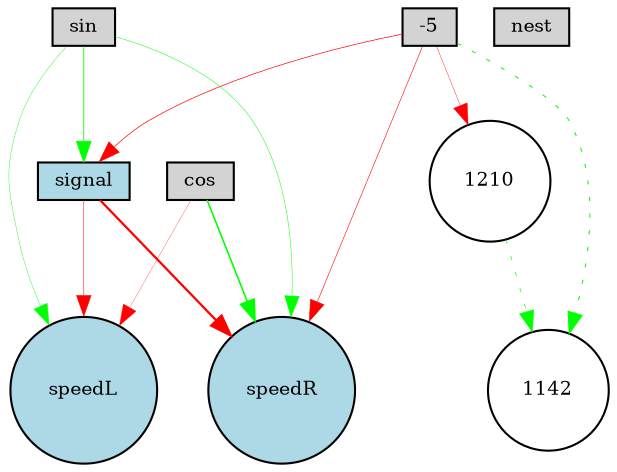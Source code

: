 digraph {
	node [fontsize=9 height=0.2 shape=circle width=0.2]
	cos [fillcolor=lightgray shape=box style=filled]
	sin [fillcolor=lightgray shape=box style=filled]
	nest [fillcolor=lightgray shape=box style=filled]
	signal [fillcolor=lightgray shape=box style=filled]
	-5 [fillcolor=lightgray shape=box style=filled]
	speedL [fillcolor=lightblue style=filled]
	speedR [fillcolor=lightblue style=filled]
	signal [fillcolor=lightblue style=filled]
	1210 [fillcolor=white style=filled]
	1142 [fillcolor=white style=filled]
	1210 -> 1142 [color=green penwidth=0.3159738908536408 style=dotted]
	sin -> speedR [color=green penwidth=0.23047253836404447 style=solid]
	-5 -> speedR [color=red penwidth=0.27433668455681326 style=solid]
	cos -> speedL [color=red penwidth=0.13368948922952495 style=solid]
	-5 -> 1210 [color=red penwidth=0.1874652874666367 style=solid]
	sin -> signal [color=green penwidth=0.4006872370410426 style=solid]
	cos -> speedR [color=green penwidth=0.7593128335411696 style=solid]
	signal -> speedR [color=red penwidth=1.0720860999267063 style=solid]
	signal -> speedL [color=red penwidth=0.24871911597750537 style=solid]
	-5 -> signal [color=red penwidth=0.3282951434495638 style=solid]
	-5 -> 1142 [color=green penwidth=0.4992690508478398 style=dotted]
	sin -> speedL [color=green penwidth=0.1893458882122604 style=solid]
}
